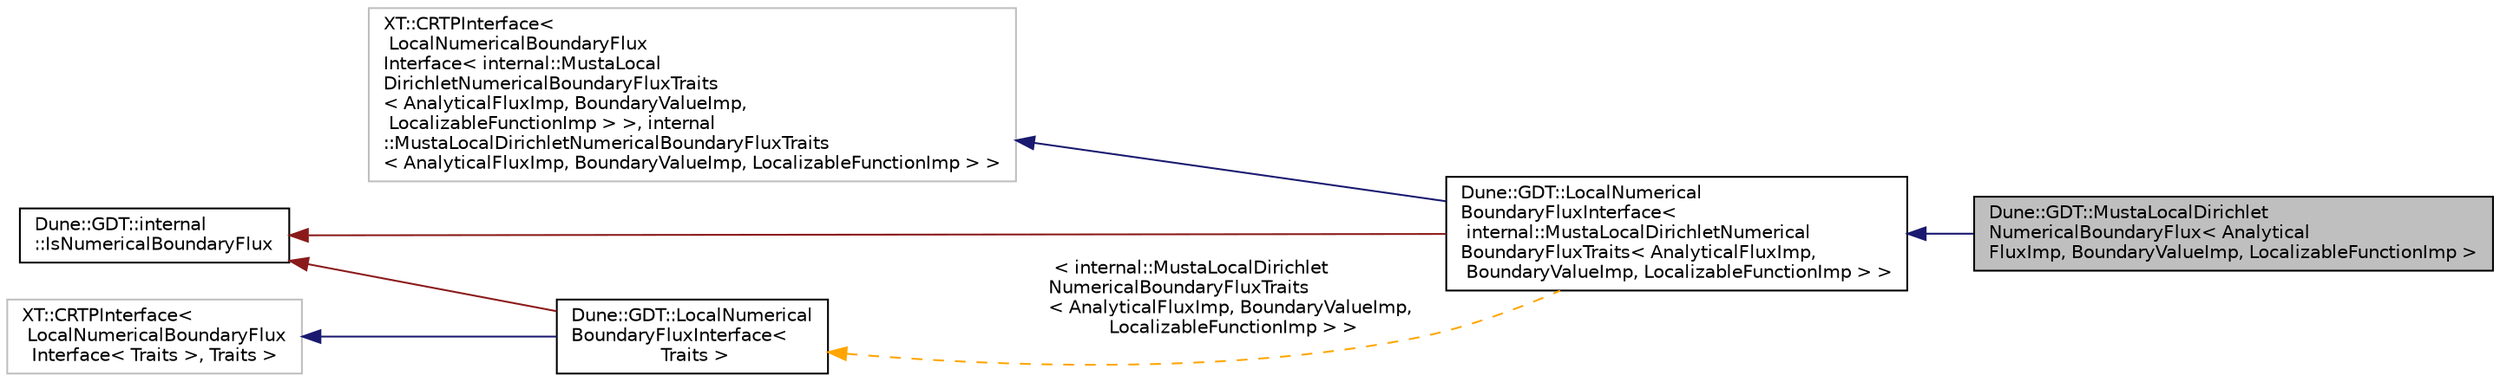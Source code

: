 digraph "Dune::GDT::MustaLocalDirichletNumericalBoundaryFlux&lt; AnalyticalFluxImp, BoundaryValueImp, LocalizableFunctionImp &gt;"
{
  edge [fontname="Helvetica",fontsize="10",labelfontname="Helvetica",labelfontsize="10"];
  node [fontname="Helvetica",fontsize="10",shape=record];
  rankdir="LR";
  Node0 [label="Dune::GDT::MustaLocalDirichlet\lNumericalBoundaryFlux\< Analytical\lFluxImp, BoundaryValueImp, LocalizableFunctionImp \>",height=0.2,width=0.4,color="black", fillcolor="grey75", style="filled", fontcolor="black"];
  Node1 -> Node0 [dir="back",color="midnightblue",fontsize="10",style="solid",fontname="Helvetica"];
  Node1 [label="Dune::GDT::LocalNumerical\lBoundaryFluxInterface\<\l internal::MustaLocalDirichletNumerical\lBoundaryFluxTraits\< AnalyticalFluxImp,\l BoundaryValueImp, LocalizableFunctionImp \> \>",height=0.2,width=0.4,color="black", fillcolor="white", style="filled",URL="$a01362.html"];
  Node2 -> Node1 [dir="back",color="midnightblue",fontsize="10",style="solid",fontname="Helvetica"];
  Node2 [label="XT::CRTPInterface\<\l LocalNumericalBoundaryFlux\lInterface\< internal::MustaLocal\lDirichletNumericalBoundaryFluxTraits\l\< AnalyticalFluxImp, BoundaryValueImp,\l LocalizableFunctionImp \> \>, internal\l::MustaLocalDirichletNumericalBoundaryFluxTraits\l\< AnalyticalFluxImp, BoundaryValueImp, LocalizableFunctionImp \> \>",height=0.2,width=0.4,color="grey75", fillcolor="white", style="filled"];
  Node3 -> Node1 [dir="back",color="firebrick4",fontsize="10",style="solid",fontname="Helvetica"];
  Node3 [label="Dune::GDT::internal\l::IsNumericalBoundaryFlux",height=0.2,width=0.4,color="black", fillcolor="white", style="filled",URL="$a01346.html"];
  Node4 -> Node1 [dir="back",color="orange",fontsize="10",style="dashed",label=" \< internal::MustaLocalDirichlet\lNumericalBoundaryFluxTraits\l\< AnalyticalFluxImp, BoundaryValueImp,\l LocalizableFunctionImp \> \>" ,fontname="Helvetica"];
  Node4 [label="Dune::GDT::LocalNumerical\lBoundaryFluxInterface\<\l Traits \>",height=0.2,width=0.4,color="black", fillcolor="white", style="filled",URL="$a01362.html"];
  Node5 -> Node4 [dir="back",color="midnightblue",fontsize="10",style="solid",fontname="Helvetica"];
  Node5 [label="XT::CRTPInterface\<\l LocalNumericalBoundaryFlux\lInterface\< Traits \>, Traits \>",height=0.2,width=0.4,color="grey75", fillcolor="white", style="filled"];
  Node3 -> Node4 [dir="back",color="firebrick4",fontsize="10",style="solid",fontname="Helvetica"];
}
